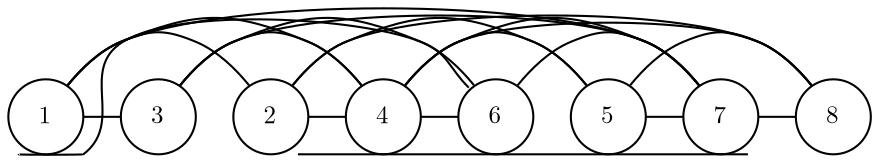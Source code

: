 /*
 * Build using:
 * neato -Tpdf -O cluster_08.dot
 *
 */
graph {
	graph [
		rank=same,
		overlap=true,
		splines=true,
		margin = "0,0",
		fontname = "STIX Two Math",
		fontsize = "10",
		esep = "0.5"
	];

	node [
		shape=circle,
		fixedsize=true, // don't allow nodes to change sizes dynamically
		width=0.5, // relative to the underlying coordinate grid?
		color="black", // node border color (X11 or HTML colors)
		fillcolor="white", // node fill color (X11 or HTML colors)
		style="filled,solid",
		fontname = "STIX Two Math",
		fontsize=12,
	];

	edge [
	];

	1.1 [pos="01.00, 02.00!", label="1"];
	1.2 [pos="02.00, 02.00!", label="2"];
	1.3 [pos="00.50, 01.00!", label="3"];
	1.4 [pos="01.50, 01.00!", label="4"];
	1.5 [pos="02.50, 01.00!", label="5"];
	1.6 [pos="00.00, 00.00!", label="6"];
	1.7 [pos="01.00, 00.00!", label="7"];
	1.8 [pos="02.00, 00.00!", label="8"];
	subgraph 1 {
		1.1:sw -- 1.6:nw;
		1.1 -- {1.3 1.7 1.4 1.2};
		1.2 -- {1.4 1.8 1.5};
		1.2:se -- 1.7:se;
		1.3 -- {1.4 1.7 1.6};
		1.4 -- {1.5 1.8 1.7 1.6};
		1.5 -- {1.7 1.8};
		1.6 -- {1.7};
		1.7 -- {1.8 };
		1.8 -- {};
	}
}
